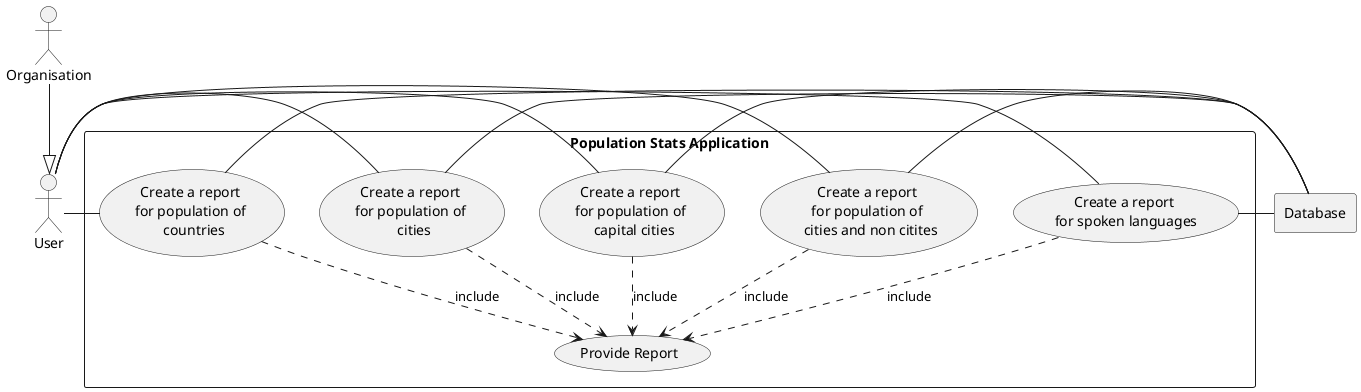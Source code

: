 @startuml

actor User as "User"

Organisation --|> User

rectangle DB as "Database"

rectangle "Population Stats Application" {

    usecase UC1 as "Create a report \nfor population of \n countries"
    usecase UC2 as "Create a report \nfor population of \n cities"
    usecase UC3 as "Create a report \nfor population of \n capital cities"
    usecase UC4 as "Create a report \nfor population of \n cities and non citites"
    usecase UC5 as "Create a report \nfor spoken languages"

    usecase Provide as "Provide Report"

    User - UC5
    User - UC4
    User - UC3
    User - UC2
    User - UC1

    UC1 - DB
    UC2 - DB
    UC3 - DB
    UC4 - DB
    UC5 - DB

    UC1 ..> Provide : include
    UC2 ..> Provide : include
    UC3 ..> Provide : include
    UC4 ..> Provide : include
    UC5 ..> Provide : include

}

@enduml